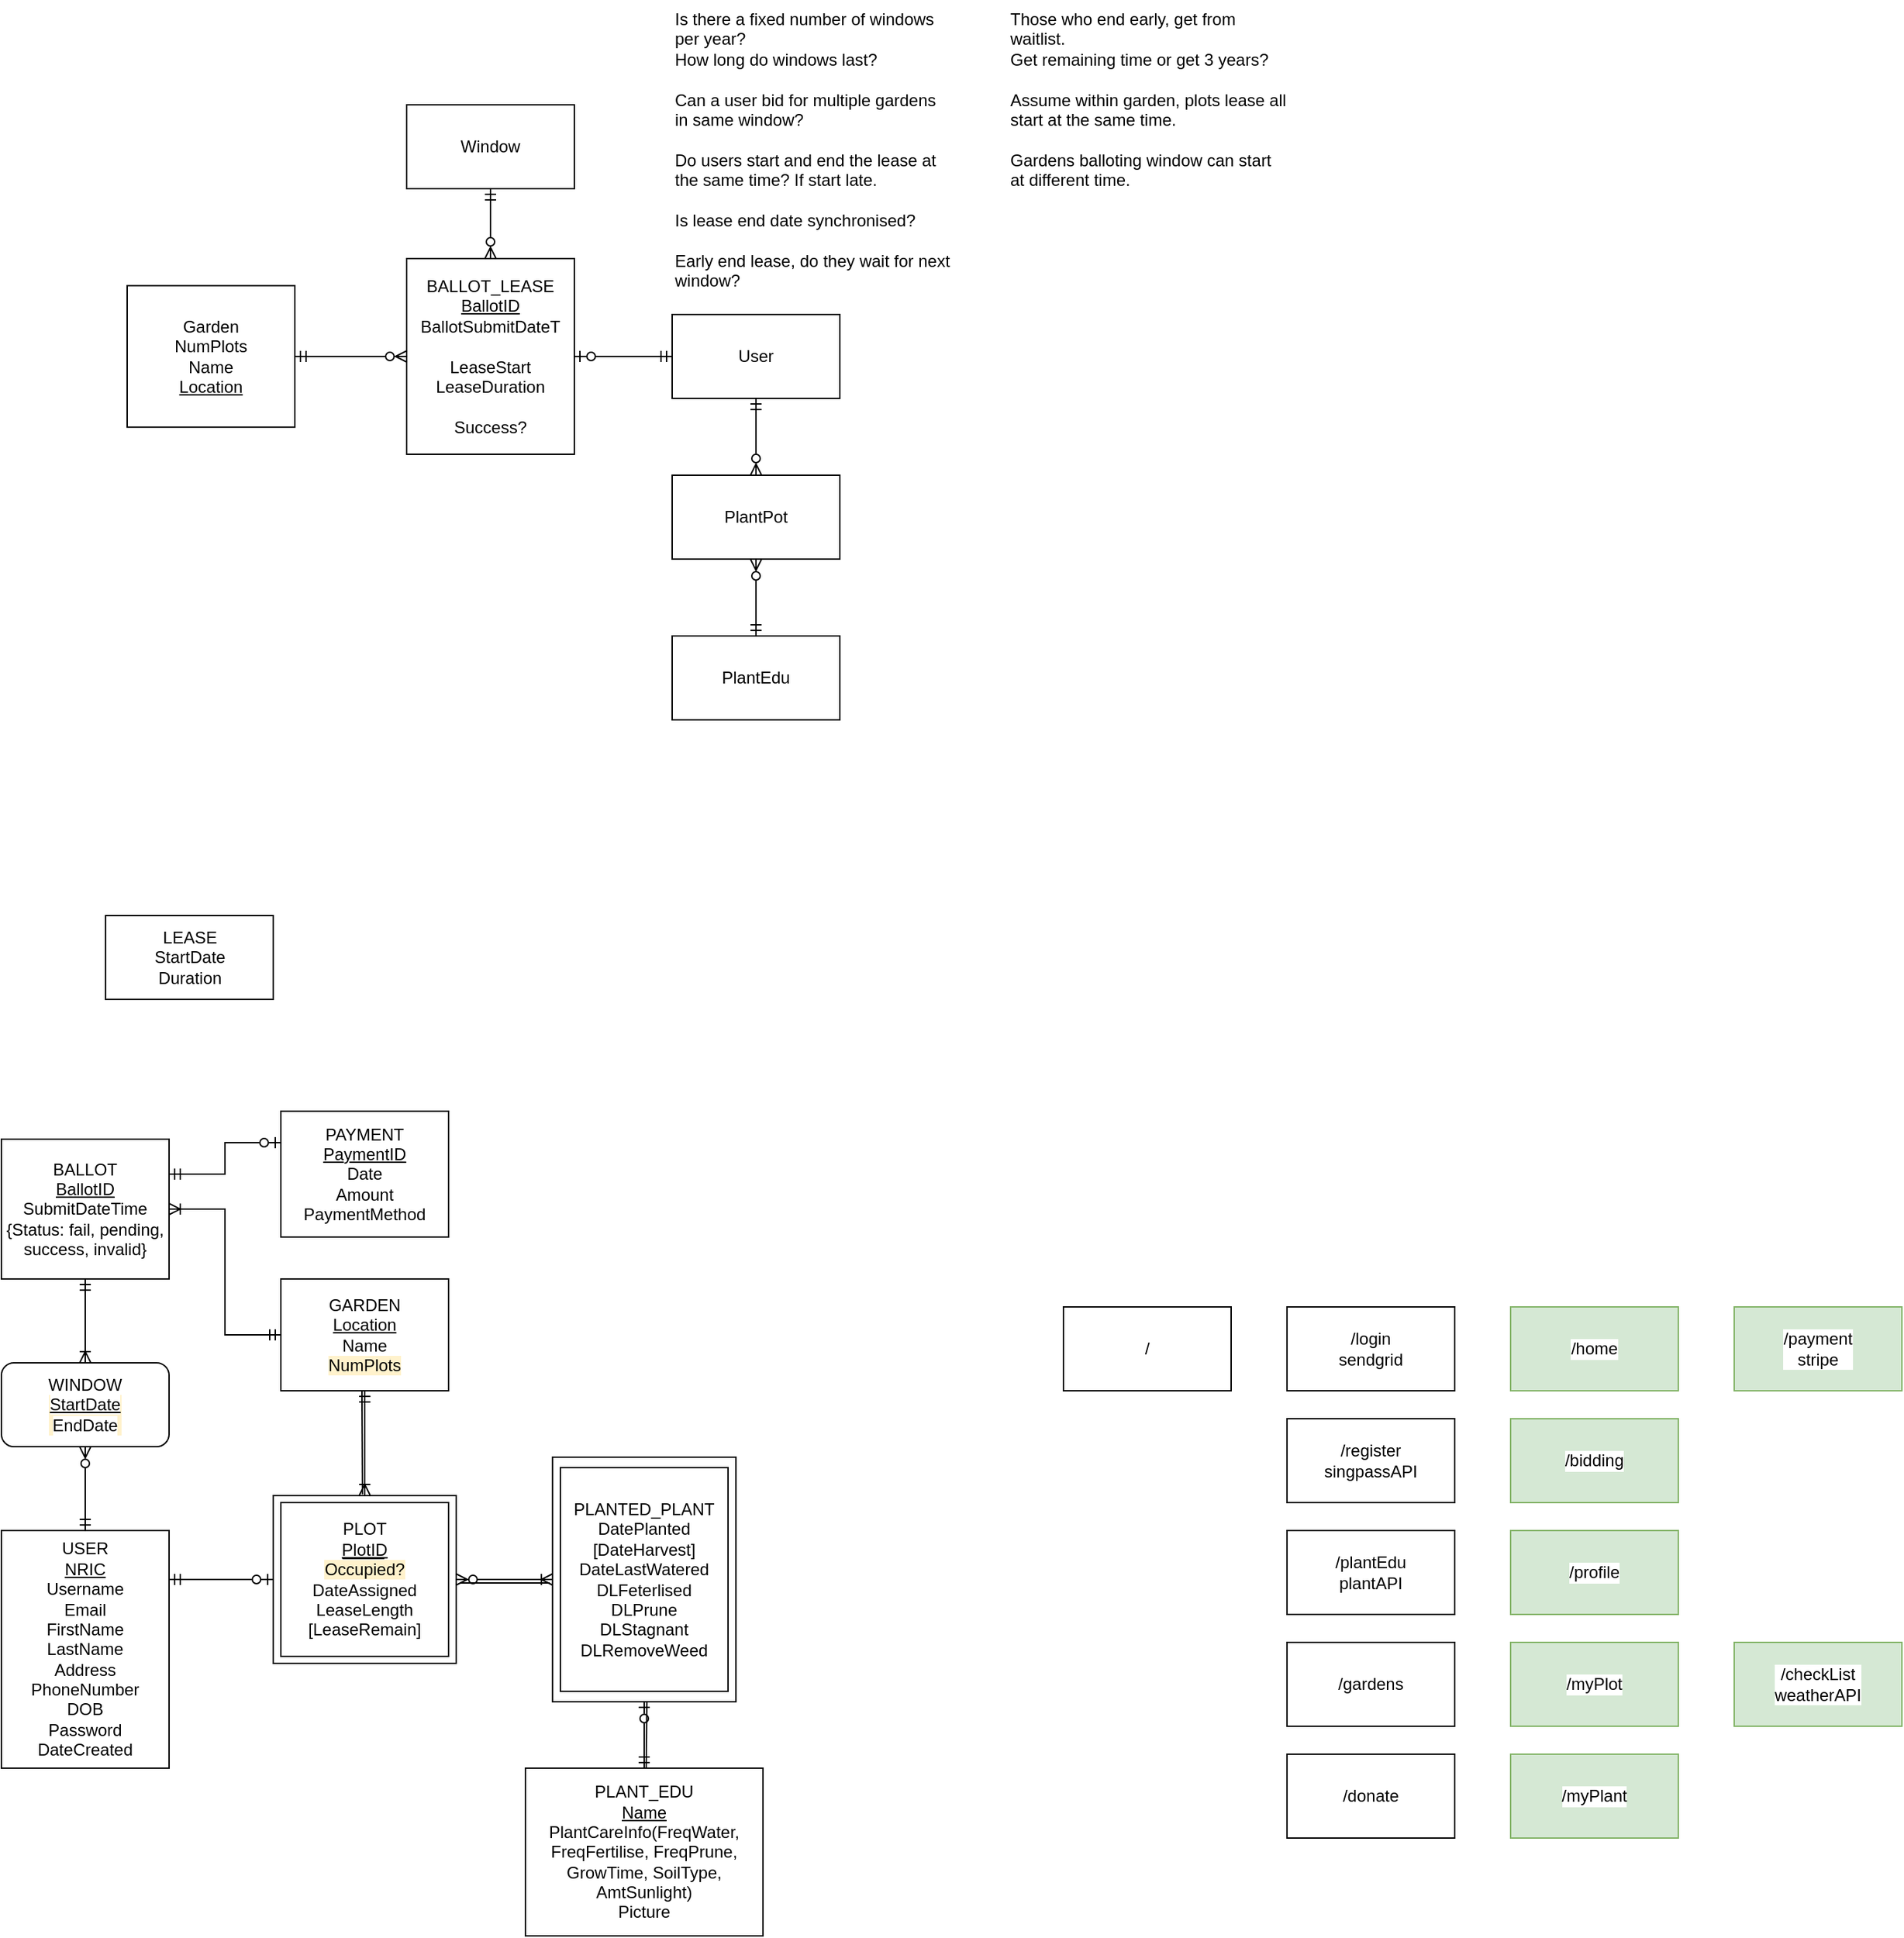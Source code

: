 <mxfile version="16.4.0" type="device"><diagram id="dbQivJhmGcfbXqYpBq1_" name="Page-1"><mxGraphModel dx="650" dy="1648" grid="1" gridSize="10" guides="1" tooltips="1" connect="1" arrows="1" fold="1" page="1" pageScale="1" pageWidth="827" pageHeight="1169" math="0" shadow="0"><root><mxCell id="0"/><mxCell id="1" parent="0"/><mxCell id="ucx8X29_TLgsrxBYdpCX-34" value="" style="rounded=0;whiteSpace=wrap;html=1;" parent="1" vertex="1"><mxGeometry x="514.38" y="147.5" width="131.25" height="175" as="geometry"/></mxCell><mxCell id="ucx8X29_TLgsrxBYdpCX-30" value="" style="rounded=0;whiteSpace=wrap;html=1;" parent="1" vertex="1"><mxGeometry x="314.55" y="175" width="130.91" height="120" as="geometry"/></mxCell><mxCell id="ucx8X29_TLgsrxBYdpCX-25" style="edgeStyle=orthogonalEdgeStyle;rounded=0;orthogonalLoop=1;jettySize=auto;html=1;entryX=0.5;entryY=1;entryDx=0;entryDy=0;startArrow=ERmandOne;startFill=0;endArrow=ERzeroToMany;endFill=0;" parent="1" source="ucx8X29_TLgsrxBYdpCX-1" target="ucx8X29_TLgsrxBYdpCX-24" edge="1"><mxGeometry relative="1" as="geometry"/></mxCell><mxCell id="ucx8X29_TLgsrxBYdpCX-33" style="edgeStyle=orthogonalEdgeStyle;rounded=0;orthogonalLoop=1;jettySize=auto;html=1;entryX=0;entryY=0.5;entryDx=0;entryDy=0;startArrow=ERmandOne;startFill=0;endArrow=ERzeroToOne;endFill=0;" parent="1" source="ucx8X29_TLgsrxBYdpCX-1" target="ucx8X29_TLgsrxBYdpCX-30" edge="1"><mxGeometry relative="1" as="geometry"><Array as="points"><mxPoint x="280" y="235"/><mxPoint x="280" y="235"/></Array></mxGeometry></mxCell><mxCell id="ucx8X29_TLgsrxBYdpCX-1" value="USER&lt;br&gt;&lt;u&gt;NRIC&lt;/u&gt;&lt;br&gt;Username&lt;br&gt;Email&lt;br&gt;FirstName&lt;br&gt;LastName&lt;br&gt;Address&lt;br&gt;PhoneNumber&lt;br&gt;DOB&lt;br&gt;Password&lt;br&gt;DateCreated" style="rounded=0;whiteSpace=wrap;html=1;" parent="1" vertex="1"><mxGeometry x="120" y="200" width="120" height="170" as="geometry"/></mxCell><mxCell id="ucx8X29_TLgsrxBYdpCX-31" style="edgeStyle=orthogonalEdgeStyle;rounded=0;orthogonalLoop=1;jettySize=auto;html=1;entryX=0.5;entryY=0;entryDx=0;entryDy=0;startArrow=ERmandOne;startFill=0;endArrow=ERoneToMany;endFill=0;" parent="1" source="ucx8X29_TLgsrxBYdpCX-2" target="ucx8X29_TLgsrxBYdpCX-30" edge="1"><mxGeometry relative="1" as="geometry"/></mxCell><mxCell id="ucx8X29_TLgsrxBYdpCX-2" value="GARDEN&lt;br&gt;&lt;u&gt;Location&lt;br&gt;&lt;/u&gt;Name&lt;br&gt;&lt;span style=&quot;background-color: rgb(255 , 242 , 204)&quot;&gt;NumPlots&lt;/span&gt;" style="rounded=0;whiteSpace=wrap;html=1;" parent="1" vertex="1"><mxGeometry x="320" y="20" width="120" height="80" as="geometry"/></mxCell><mxCell id="ucx8X29_TLgsrxBYdpCX-15" style="edgeStyle=orthogonalEdgeStyle;rounded=0;orthogonalLoop=1;jettySize=auto;html=1;endArrow=ERoneToMany;endFill=0;startArrow=ERzeroToMany;startFill=0;exitX=1;exitY=0.5;exitDx=0;exitDy=0;entryX=0;entryY=0.5;entryDx=0;entryDy=0;" parent="1" source="ucx8X29_TLgsrxBYdpCX-30" target="ucx8X29_TLgsrxBYdpCX-34" edge="1"><mxGeometry relative="1" as="geometry"><mxPoint x="460" y="210" as="sourcePoint"/><mxPoint x="490" y="270" as="targetPoint"/></mxGeometry></mxCell><mxCell id="ucx8X29_TLgsrxBYdpCX-4" value="PLOT&lt;br&gt;&lt;u&gt;PlotID&lt;/u&gt;&lt;br&gt;&lt;span style=&quot;background-color: rgb(255 , 242 , 204)&quot;&gt;Occupied?&lt;/span&gt;&lt;br&gt;DateAssigned&lt;br&gt;LeaseLength&lt;br&gt;[LeaseRemain]" style="rounded=0;whiteSpace=wrap;html=1;" parent="1" vertex="1"><mxGeometry x="320" y="180" width="120" height="110" as="geometry"/></mxCell><mxCell id="ucx8X29_TLgsrxBYdpCX-18" style="edgeStyle=orthogonalEdgeStyle;rounded=0;orthogonalLoop=1;jettySize=auto;html=1;entryX=0.5;entryY=0;entryDx=0;entryDy=0;startArrow=ERzeroToOne;startFill=0;endArrow=ERmandOne;endFill=0;exitX=0.5;exitY=1;exitDx=0;exitDy=0;" parent="1" source="ucx8X29_TLgsrxBYdpCX-34" target="ucx8X29_TLgsrxBYdpCX-17" edge="1"><mxGeometry relative="1" as="geometry"><mxPoint x="580" y="330" as="sourcePoint"/></mxGeometry></mxCell><mxCell id="ucx8X29_TLgsrxBYdpCX-8" value="PLANTED_PLANT&lt;br&gt;DatePlanted&lt;br&gt;[DateHarvest]&lt;br&gt;DateLastWatered&lt;br&gt;DLFeterlised&lt;br&gt;DLPrune&lt;br&gt;DLStagnant&lt;br&gt;DLRemoveWeed" style="rounded=0;whiteSpace=wrap;html=1;" parent="1" vertex="1"><mxGeometry x="520" y="155" width="120" height="160" as="geometry"/></mxCell><mxCell id="ucx8X29_TLgsrxBYdpCX-22" style="edgeStyle=orthogonalEdgeStyle;rounded=0;orthogonalLoop=1;jettySize=auto;html=1;entryX=0;entryY=0.5;entryDx=0;entryDy=0;startArrow=ERoneToMany;startFill=0;endArrow=ERmandOne;endFill=0;" parent="1" source="ucx8X29_TLgsrxBYdpCX-9" target="ucx8X29_TLgsrxBYdpCX-2" edge="1"><mxGeometry relative="1" as="geometry"/></mxCell><mxCell id="ucx8X29_TLgsrxBYdpCX-26" style="edgeStyle=orthogonalEdgeStyle;rounded=0;orthogonalLoop=1;jettySize=auto;html=1;entryX=0.5;entryY=0;entryDx=0;entryDy=0;startArrow=ERmandOne;startFill=0;endArrow=ERoneToMany;endFill=0;" parent="1" source="ucx8X29_TLgsrxBYdpCX-9" target="ucx8X29_TLgsrxBYdpCX-24" edge="1"><mxGeometry relative="1" as="geometry"/></mxCell><mxCell id="ucx8X29_TLgsrxBYdpCX-28" style="edgeStyle=orthogonalEdgeStyle;rounded=0;orthogonalLoop=1;jettySize=auto;html=1;entryX=0;entryY=0.25;entryDx=0;entryDy=0;startArrow=ERmandOne;startFill=0;endArrow=ERzeroToOne;endFill=0;" parent="1" source="ucx8X29_TLgsrxBYdpCX-9" target="ucx8X29_TLgsrxBYdpCX-11" edge="1"><mxGeometry relative="1" as="geometry"><Array as="points"><mxPoint x="280" y="-55"/><mxPoint x="280" y="-78"/></Array></mxGeometry></mxCell><mxCell id="ucx8X29_TLgsrxBYdpCX-9" value="BALLOT&lt;br&gt;&lt;u&gt;BallotID&lt;/u&gt;&lt;u&gt;&lt;br&gt;&lt;/u&gt;SubmitDateTime&lt;br&gt;{Status: fail, pending, success, invalid}" style="rounded=0;whiteSpace=wrap;html=1;" parent="1" vertex="1"><mxGeometry x="120" y="-80" width="120" height="100" as="geometry"/></mxCell><mxCell id="ucx8X29_TLgsrxBYdpCX-11" value="PAYMENT&lt;br&gt;&lt;u&gt;PaymentID&lt;/u&gt;&lt;br&gt;Date&lt;br&gt;Amount&lt;br&gt;PaymentMethod" style="rounded=0;whiteSpace=wrap;html=1;" parent="1" vertex="1"><mxGeometry x="320" y="-100" width="120" height="90" as="geometry"/></mxCell><mxCell id="ucx8X29_TLgsrxBYdpCX-17" value="PLANT_EDU&lt;br&gt;&lt;u&gt;Name&lt;/u&gt;&lt;br&gt;PlantCareInfo(FreqWater, FreqFertilise, FreqPrune, GrowTime, SoilType, AmtSunlight)&lt;br&gt;Picture" style="rounded=0;whiteSpace=wrap;html=1;" parent="1" vertex="1"><mxGeometry x="495" y="370" width="170" height="120" as="geometry"/></mxCell><mxCell id="ucx8X29_TLgsrxBYdpCX-24" value="&lt;span style=&quot;background-color: rgb(255 , 255 , 255)&quot;&gt;WINDOW&lt;/span&gt;&lt;br&gt;&lt;span style=&quot;background-color: rgb(255 , 255 , 255)&quot;&gt;&lt;u&gt;StartDate&lt;br&gt;&lt;/u&gt;EndDate&lt;/span&gt;" style="rounded=1;whiteSpace=wrap;html=1;labelBackgroundColor=#FFF2CC;" parent="1" vertex="1"><mxGeometry x="120" y="80" width="120" height="60" as="geometry"/></mxCell><mxCell id="ucx8X29_TLgsrxBYdpCX-29" value="" style="endArrow=none;html=1;rounded=0;" parent="1" edge="1"><mxGeometry width="50" height="50" relative="1" as="geometry"><mxPoint x="364" y="220" as="sourcePoint"/><mxPoint x="394" y="220" as="targetPoint"/></mxGeometry></mxCell><mxCell id="ucx8X29_TLgsrxBYdpCX-32" value="" style="endArrow=none;html=1;rounded=0;entryX=0.25;entryY=1;entryDx=0;entryDy=0;exitX=0.274;exitY=-0.007;exitDx=0;exitDy=0;exitPerimeter=0;" parent="1" edge="1"><mxGeometry width="50" height="50" relative="1" as="geometry"><mxPoint x="378.419" y="174.16" as="sourcePoint"/><mxPoint x="378.0" y="100" as="targetPoint"/></mxGeometry></mxCell><mxCell id="ucx8X29_TLgsrxBYdpCX-35" value="" style="endArrow=none;html=1;rounded=0;entryX=0.659;entryY=1.002;entryDx=0;entryDy=0;entryPerimeter=0;exitX=0.62;exitY=-0.004;exitDx=0;exitDy=0;exitPerimeter=0;" parent="1" edge="1"><mxGeometry width="50" height="50" relative="1" as="geometry"><mxPoint x="581.4" y="369.52" as="sourcePoint"/><mxPoint x="581.874" y="322.85" as="targetPoint"/></mxGeometry></mxCell><mxCell id="ucx8X29_TLgsrxBYdpCX-36" value="" style="endArrow=none;html=1;rounded=0;entryX=0;entryY=1;entryDx=0;entryDy=0;" parent="1" edge="1"><mxGeometry width="50" height="50" relative="1" as="geometry"><mxPoint x="448" y="237.5" as="sourcePoint"/><mxPoint x="512.38" y="237.5" as="targetPoint"/></mxGeometry></mxCell><mxCell id="ucx8X29_TLgsrxBYdpCX-37" value="/login&lt;br&gt;sendgrid" style="rounded=0;whiteSpace=wrap;html=1;labelBackgroundColor=#FFFFFF;" parent="1" vertex="1"><mxGeometry x="1040" y="40" width="120" height="60" as="geometry"/></mxCell><mxCell id="ucx8X29_TLgsrxBYdpCX-38" value="/register&lt;br&gt;singpassAPI" style="rounded=0;whiteSpace=wrap;html=1;labelBackgroundColor=#FFFFFF;" parent="1" vertex="1"><mxGeometry x="1040" y="120" width="120" height="60" as="geometry"/></mxCell><mxCell id="ucx8X29_TLgsrxBYdpCX-39" value="/" style="rounded=0;whiteSpace=wrap;html=1;labelBackgroundColor=#FFFFFF;" parent="1" vertex="1"><mxGeometry x="880" y="40" width="120" height="60" as="geometry"/></mxCell><mxCell id="ucx8X29_TLgsrxBYdpCX-41" value="/bidding" style="rounded=0;whiteSpace=wrap;html=1;labelBackgroundColor=#FFFFFF;fillColor=#d5e8d4;strokeColor=#82b366;" parent="1" vertex="1"><mxGeometry x="1200" y="120" width="120" height="60" as="geometry"/></mxCell><mxCell id="ucx8X29_TLgsrxBYdpCX-42" value="/myPlant" style="rounded=0;whiteSpace=wrap;html=1;labelBackgroundColor=#FFFFFF;fillColor=#d5e8d4;strokeColor=#82b366;" parent="1" vertex="1"><mxGeometry x="1200" y="360" width="120" height="60" as="geometry"/></mxCell><mxCell id="ucx8X29_TLgsrxBYdpCX-43" value="/myPlot" style="rounded=0;whiteSpace=wrap;html=1;labelBackgroundColor=#FFFFFF;fillColor=#d5e8d4;strokeColor=#82b366;" parent="1" vertex="1"><mxGeometry x="1200" y="280" width="120" height="60" as="geometry"/></mxCell><mxCell id="ucx8X29_TLgsrxBYdpCX-44" value="/payment&lt;br&gt;stripe" style="rounded=0;whiteSpace=wrap;html=1;labelBackgroundColor=#FFFFFF;fillColor=#d5e8d4;strokeColor=#82b366;" parent="1" vertex="1"><mxGeometry x="1360" y="40" width="120" height="60" as="geometry"/></mxCell><mxCell id="ucx8X29_TLgsrxBYdpCX-46" value="/checkList&lt;br&gt;weatherAPI" style="rounded=0;whiteSpace=wrap;html=1;labelBackgroundColor=#FFFFFF;fillColor=#d5e8d4;strokeColor=#82b366;" parent="1" vertex="1"><mxGeometry x="1360" y="280" width="120" height="60" as="geometry"/></mxCell><mxCell id="ucx8X29_TLgsrxBYdpCX-47" value="/profile" style="rounded=0;whiteSpace=wrap;html=1;labelBackgroundColor=#FFFFFF;fillColor=#d5e8d4;strokeColor=#82b366;" parent="1" vertex="1"><mxGeometry x="1200" y="200" width="120" height="60" as="geometry"/></mxCell><mxCell id="ucx8X29_TLgsrxBYdpCX-48" value="/plantEdu&lt;br&gt;plantAPI" style="rounded=0;whiteSpace=wrap;html=1;labelBackgroundColor=#FFFFFF;" parent="1" vertex="1"><mxGeometry x="1040" y="200" width="120" height="60" as="geometry"/></mxCell><mxCell id="ucx8X29_TLgsrxBYdpCX-49" value="/gardens" style="rounded=0;whiteSpace=wrap;html=1;labelBackgroundColor=#FFFFFF;" parent="1" vertex="1"><mxGeometry x="1040" y="280" width="120" height="60" as="geometry"/></mxCell><mxCell id="ucx8X29_TLgsrxBYdpCX-51" value="/donate" style="rounded=0;whiteSpace=wrap;html=1;labelBackgroundColor=#FFFFFF;" parent="1" vertex="1"><mxGeometry x="1040" y="360" width="120" height="60" as="geometry"/></mxCell><mxCell id="ucx8X29_TLgsrxBYdpCX-52" value="/home" style="rounded=0;whiteSpace=wrap;html=1;labelBackgroundColor=#FFFFFF;fillColor=#d5e8d4;strokeColor=#82b366;" parent="1" vertex="1"><mxGeometry x="1200" y="40" width="120" height="60" as="geometry"/></mxCell><mxCell id="EiUlVirJJ3omuRgXoY7v-14" style="edgeStyle=orthogonalEdgeStyle;rounded=0;orthogonalLoop=1;jettySize=auto;html=1;entryX=0;entryY=0.5;entryDx=0;entryDy=0;startArrow=ERmandOne;startFill=0;endArrow=ERzeroToMany;endFill=0;" parent="1" source="EiUlVirJJ3omuRgXoY7v-1" target="EiUlVirJJ3omuRgXoY7v-6" edge="1"><mxGeometry relative="1" as="geometry"><Array as="points"><mxPoint x="250" y="-640"/></Array></mxGeometry></mxCell><mxCell id="EiUlVirJJ3omuRgXoY7v-1" value="Garden&lt;br&gt;NumPlots&lt;br&gt;Name&lt;br&gt;&lt;u&gt;Location&lt;/u&gt;" style="rounded=0;whiteSpace=wrap;html=1;" parent="1" vertex="1"><mxGeometry x="210" y="-690.63" width="120" height="101.25" as="geometry"/></mxCell><mxCell id="EiUlVirJJ3omuRgXoY7v-15" style="edgeStyle=orthogonalEdgeStyle;rounded=0;orthogonalLoop=1;jettySize=auto;html=1;entryX=1;entryY=0.5;entryDx=0;entryDy=0;startArrow=ERmandOne;startFill=0;endArrow=ERzeroToOne;endFill=0;" parent="1" source="EiUlVirJJ3omuRgXoY7v-2" target="EiUlVirJJ3omuRgXoY7v-6" edge="1"><mxGeometry relative="1" as="geometry"/></mxCell><mxCell id="EiUlVirJJ3omuRgXoY7v-18" style="edgeStyle=orthogonalEdgeStyle;rounded=0;orthogonalLoop=1;jettySize=auto;html=1;startArrow=ERmandOne;startFill=0;endArrow=ERzeroToMany;endFill=0;" parent="1" source="EiUlVirJJ3omuRgXoY7v-2" target="EiUlVirJJ3omuRgXoY7v-16" edge="1"><mxGeometry relative="1" as="geometry"/></mxCell><mxCell id="EiUlVirJJ3omuRgXoY7v-2" value="User" style="rounded=0;whiteSpace=wrap;html=1;" parent="1" vertex="1"><mxGeometry x="600" y="-670" width="120" height="60" as="geometry"/></mxCell><mxCell id="EiUlVirJJ3omuRgXoY7v-6" value="BALLOT_LEASE&lt;br&gt;&lt;u&gt;BallotID&lt;br&gt;&lt;/u&gt;BallotSubmitDateT&lt;br&gt;&lt;br&gt;LeaseStart&lt;br&gt;LeaseDuration&lt;br&gt;&lt;br&gt;Success?" style="rounded=0;whiteSpace=wrap;html=1;" parent="1" vertex="1"><mxGeometry x="410" y="-710" width="120" height="140" as="geometry"/></mxCell><mxCell id="EiUlVirJJ3omuRgXoY7v-11" style="edgeStyle=orthogonalEdgeStyle;rounded=0;orthogonalLoop=1;jettySize=auto;html=1;entryX=0.5;entryY=0;entryDx=0;entryDy=0;startArrow=ERmandOne;startFill=0;endArrow=ERzeroToMany;endFill=0;" parent="1" source="EiUlVirJJ3omuRgXoY7v-7" target="EiUlVirJJ3omuRgXoY7v-6" edge="1"><mxGeometry relative="1" as="geometry"/></mxCell><mxCell id="EiUlVirJJ3omuRgXoY7v-7" value="Window" style="rounded=0;whiteSpace=wrap;html=1;" parent="1" vertex="1"><mxGeometry x="410" y="-820" width="120" height="60" as="geometry"/></mxCell><mxCell id="EiUlVirJJ3omuRgXoY7v-8" value="Is there a fixed number of windows per year?&lt;br&gt;How long do windows last?&lt;br&gt;&lt;br&gt;Can a user bid for multiple gardens in same window?&lt;br&gt;&lt;br&gt;Do users start and end the lease at the same time? If start late.&lt;br&gt;&lt;br&gt;Is lease end date synchronised?&lt;br&gt;&lt;br&gt;Early end lease, do they wait for next window?" style="text;html=1;strokeColor=none;fillColor=none;align=left;verticalAlign=top;whiteSpace=wrap;rounded=0;" parent="1" vertex="1"><mxGeometry x="600" y="-895" width="200" height="210" as="geometry"/></mxCell><mxCell id="EiUlVirJJ3omuRgXoY7v-9" value="LEASE&lt;br&gt;StartDate&lt;br&gt;Duration" style="rounded=0;whiteSpace=wrap;html=1;" parent="1" vertex="1"><mxGeometry x="194.55" y="-240" width="120" height="60" as="geometry"/></mxCell><mxCell id="EiUlVirJJ3omuRgXoY7v-16" value="PlantPot" style="rounded=0;whiteSpace=wrap;html=1;" parent="1" vertex="1"><mxGeometry x="600" y="-555" width="120" height="60" as="geometry"/></mxCell><mxCell id="EiUlVirJJ3omuRgXoY7v-20" style="edgeStyle=orthogonalEdgeStyle;rounded=0;orthogonalLoop=1;jettySize=auto;html=1;entryX=0.5;entryY=1;entryDx=0;entryDy=0;startArrow=ERmandOne;startFill=0;endArrow=ERzeroToMany;endFill=0;" parent="1" source="EiUlVirJJ3omuRgXoY7v-17" target="EiUlVirJJ3omuRgXoY7v-16" edge="1"><mxGeometry relative="1" as="geometry"/></mxCell><mxCell id="EiUlVirJJ3omuRgXoY7v-17" value="PlantEdu" style="rounded=0;whiteSpace=wrap;html=1;" parent="1" vertex="1"><mxGeometry x="600" y="-440" width="120" height="60" as="geometry"/></mxCell><mxCell id="z6pUihYxktzNdFPJggAl-1" value="Those who end early, get from waitlist.&lt;br&gt;Get remaining time or get 3 years?&lt;br&gt;&lt;br&gt;Assume within garden, plots lease all start at the same time.&lt;br&gt;&lt;br&gt;Gardens balloting window can start at different time." style="text;html=1;strokeColor=none;fillColor=none;align=left;verticalAlign=top;whiteSpace=wrap;rounded=0;" vertex="1" parent="1"><mxGeometry x="840" y="-895" width="200" height="170" as="geometry"/></mxCell></root></mxGraphModel></diagram></mxfile>
